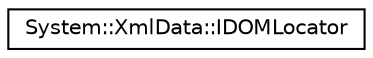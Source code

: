digraph G
{
  edge [fontname="Helvetica",fontsize="10",labelfontname="Helvetica",labelfontsize="10"];
  node [fontname="Helvetica",fontsize="10",shape=record];
  rankdir="LR";
  Node1 [label="System::XmlData::IDOMLocator",height=0.2,width=0.4,color="black", fillcolor="white", style="filled",URL="$class_system_1_1_xml_data_1_1_i_d_o_m_locator.html"];
}
